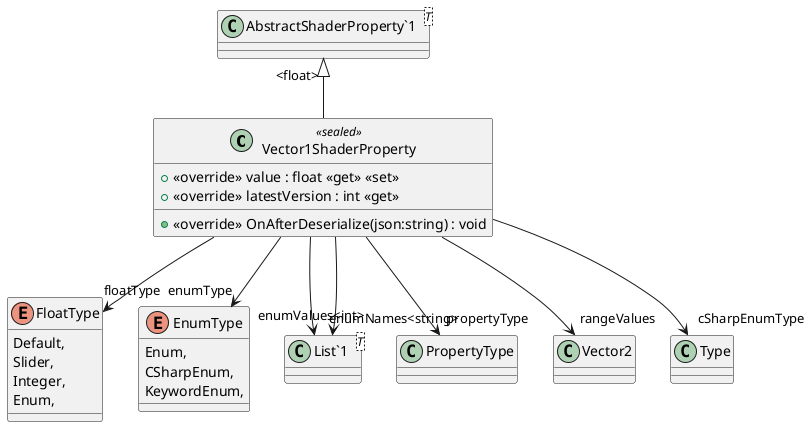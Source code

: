 @startuml
class Vector1ShaderProperty <<sealed>> {
    + <<override>> value : float <<get>> <<set>>
    + <<override>> latestVersion : int <<get>>
    + <<override>> OnAfterDeserialize(json:string) : void
}
enum FloatType {
    Default,
    Slider,
    Integer,
    Enum,
}
enum EnumType {
    Enum,
    CSharpEnum,
    KeywordEnum,
}
class "AbstractShaderProperty`1"<T> {
}
class "List`1"<T> {
}
"AbstractShaderProperty`1" "<float>" <|-- Vector1ShaderProperty
Vector1ShaderProperty --> "propertyType" PropertyType
Vector1ShaderProperty --> "floatType" FloatType
Vector1ShaderProperty --> "rangeValues" Vector2
Vector1ShaderProperty --> "enumType" EnumType
Vector1ShaderProperty --> "cSharpEnumType" Type
Vector1ShaderProperty --> "enumNames<string>" "List`1"
Vector1ShaderProperty --> "enumValues<int>" "List`1"
@enduml
